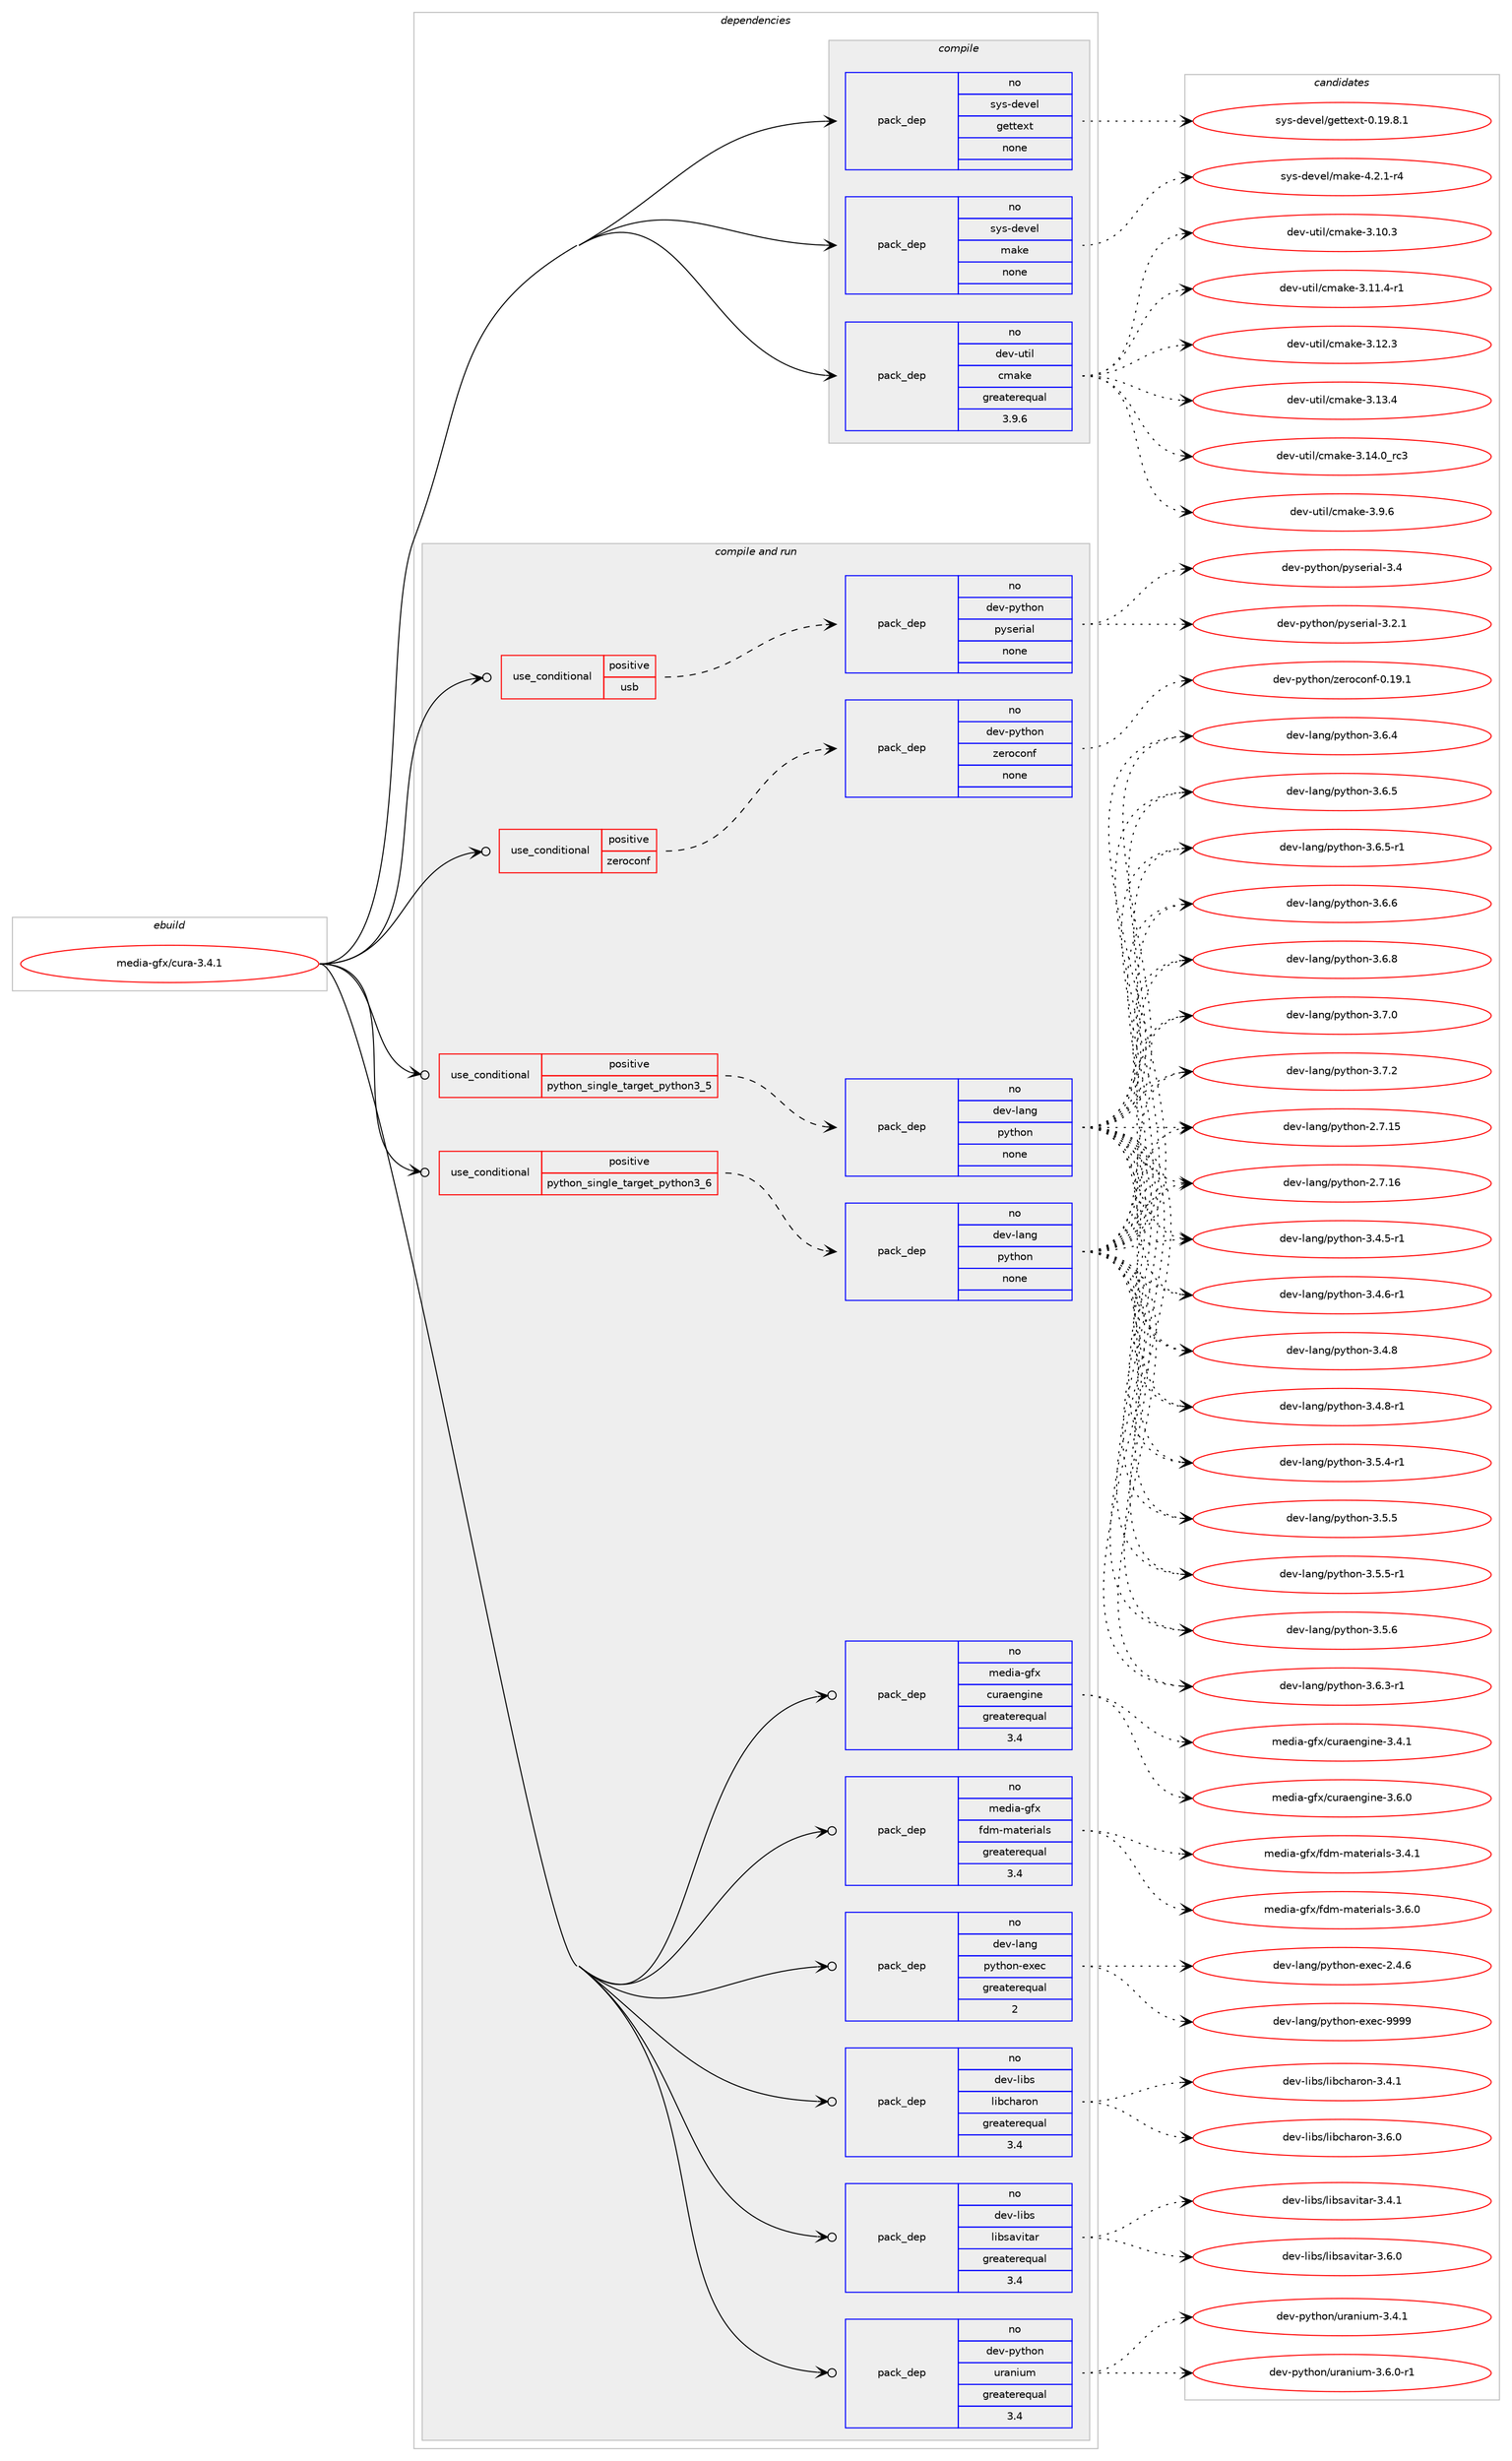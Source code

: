 digraph prolog {

# *************
# Graph options
# *************

newrank=true;
concentrate=true;
compound=true;
graph [rankdir=LR,fontname=Helvetica,fontsize=10,ranksep=1.5];#, ranksep=2.5, nodesep=0.2];
edge  [arrowhead=vee];
node  [fontname=Helvetica,fontsize=10];

# **********
# The ebuild
# **********

subgraph cluster_leftcol {
color=gray;
rank=same;
label=<<i>ebuild</i>>;
id [label="media-gfx/cura-3.4.1", color=red, width=4, href="../media-gfx/cura-3.4.1.svg"];
}

# ****************
# The dependencies
# ****************

subgraph cluster_midcol {
color=gray;
label=<<i>dependencies</i>>;
subgraph cluster_compile {
fillcolor="#eeeeee";
style=filled;
label=<<i>compile</i>>;
subgraph pack1144360 {
dependency1602009 [label=<<TABLE BORDER="0" CELLBORDER="1" CELLSPACING="0" CELLPADDING="4" WIDTH="220"><TR><TD ROWSPAN="6" CELLPADDING="30">pack_dep</TD></TR><TR><TD WIDTH="110">no</TD></TR><TR><TD>dev-util</TD></TR><TR><TD>cmake</TD></TR><TR><TD>greaterequal</TD></TR><TR><TD>3.9.6</TD></TR></TABLE>>, shape=none, color=blue];
}
id:e -> dependency1602009:w [weight=20,style="solid",arrowhead="vee"];
subgraph pack1144361 {
dependency1602010 [label=<<TABLE BORDER="0" CELLBORDER="1" CELLSPACING="0" CELLPADDING="4" WIDTH="220"><TR><TD ROWSPAN="6" CELLPADDING="30">pack_dep</TD></TR><TR><TD WIDTH="110">no</TD></TR><TR><TD>sys-devel</TD></TR><TR><TD>gettext</TD></TR><TR><TD>none</TD></TR><TR><TD></TD></TR></TABLE>>, shape=none, color=blue];
}
id:e -> dependency1602010:w [weight=20,style="solid",arrowhead="vee"];
subgraph pack1144362 {
dependency1602011 [label=<<TABLE BORDER="0" CELLBORDER="1" CELLSPACING="0" CELLPADDING="4" WIDTH="220"><TR><TD ROWSPAN="6" CELLPADDING="30">pack_dep</TD></TR><TR><TD WIDTH="110">no</TD></TR><TR><TD>sys-devel</TD></TR><TR><TD>make</TD></TR><TR><TD>none</TD></TR><TR><TD></TD></TR></TABLE>>, shape=none, color=blue];
}
id:e -> dependency1602011:w [weight=20,style="solid",arrowhead="vee"];
}
subgraph cluster_compileandrun {
fillcolor="#eeeeee";
style=filled;
label=<<i>compile and run</i>>;
subgraph cond432102 {
dependency1602012 [label=<<TABLE BORDER="0" CELLBORDER="1" CELLSPACING="0" CELLPADDING="4"><TR><TD ROWSPAN="3" CELLPADDING="10">use_conditional</TD></TR><TR><TD>positive</TD></TR><TR><TD>python_single_target_python3_5</TD></TR></TABLE>>, shape=none, color=red];
subgraph pack1144363 {
dependency1602013 [label=<<TABLE BORDER="0" CELLBORDER="1" CELLSPACING="0" CELLPADDING="4" WIDTH="220"><TR><TD ROWSPAN="6" CELLPADDING="30">pack_dep</TD></TR><TR><TD WIDTH="110">no</TD></TR><TR><TD>dev-lang</TD></TR><TR><TD>python</TD></TR><TR><TD>none</TD></TR><TR><TD></TD></TR></TABLE>>, shape=none, color=blue];
}
dependency1602012:e -> dependency1602013:w [weight=20,style="dashed",arrowhead="vee"];
}
id:e -> dependency1602012:w [weight=20,style="solid",arrowhead="odotvee"];
subgraph cond432103 {
dependency1602014 [label=<<TABLE BORDER="0" CELLBORDER="1" CELLSPACING="0" CELLPADDING="4"><TR><TD ROWSPAN="3" CELLPADDING="10">use_conditional</TD></TR><TR><TD>positive</TD></TR><TR><TD>python_single_target_python3_6</TD></TR></TABLE>>, shape=none, color=red];
subgraph pack1144364 {
dependency1602015 [label=<<TABLE BORDER="0" CELLBORDER="1" CELLSPACING="0" CELLPADDING="4" WIDTH="220"><TR><TD ROWSPAN="6" CELLPADDING="30">pack_dep</TD></TR><TR><TD WIDTH="110">no</TD></TR><TR><TD>dev-lang</TD></TR><TR><TD>python</TD></TR><TR><TD>none</TD></TR><TR><TD></TD></TR></TABLE>>, shape=none, color=blue];
}
dependency1602014:e -> dependency1602015:w [weight=20,style="dashed",arrowhead="vee"];
}
id:e -> dependency1602014:w [weight=20,style="solid",arrowhead="odotvee"];
subgraph cond432104 {
dependency1602016 [label=<<TABLE BORDER="0" CELLBORDER="1" CELLSPACING="0" CELLPADDING="4"><TR><TD ROWSPAN="3" CELLPADDING="10">use_conditional</TD></TR><TR><TD>positive</TD></TR><TR><TD>usb</TD></TR></TABLE>>, shape=none, color=red];
subgraph pack1144365 {
dependency1602017 [label=<<TABLE BORDER="0" CELLBORDER="1" CELLSPACING="0" CELLPADDING="4" WIDTH="220"><TR><TD ROWSPAN="6" CELLPADDING="30">pack_dep</TD></TR><TR><TD WIDTH="110">no</TD></TR><TR><TD>dev-python</TD></TR><TR><TD>pyserial</TD></TR><TR><TD>none</TD></TR><TR><TD></TD></TR></TABLE>>, shape=none, color=blue];
}
dependency1602016:e -> dependency1602017:w [weight=20,style="dashed",arrowhead="vee"];
}
id:e -> dependency1602016:w [weight=20,style="solid",arrowhead="odotvee"];
subgraph cond432105 {
dependency1602018 [label=<<TABLE BORDER="0" CELLBORDER="1" CELLSPACING="0" CELLPADDING="4"><TR><TD ROWSPAN="3" CELLPADDING="10">use_conditional</TD></TR><TR><TD>positive</TD></TR><TR><TD>zeroconf</TD></TR></TABLE>>, shape=none, color=red];
subgraph pack1144366 {
dependency1602019 [label=<<TABLE BORDER="0" CELLBORDER="1" CELLSPACING="0" CELLPADDING="4" WIDTH="220"><TR><TD ROWSPAN="6" CELLPADDING="30">pack_dep</TD></TR><TR><TD WIDTH="110">no</TD></TR><TR><TD>dev-python</TD></TR><TR><TD>zeroconf</TD></TR><TR><TD>none</TD></TR><TR><TD></TD></TR></TABLE>>, shape=none, color=blue];
}
dependency1602018:e -> dependency1602019:w [weight=20,style="dashed",arrowhead="vee"];
}
id:e -> dependency1602018:w [weight=20,style="solid",arrowhead="odotvee"];
subgraph pack1144367 {
dependency1602020 [label=<<TABLE BORDER="0" CELLBORDER="1" CELLSPACING="0" CELLPADDING="4" WIDTH="220"><TR><TD ROWSPAN="6" CELLPADDING="30">pack_dep</TD></TR><TR><TD WIDTH="110">no</TD></TR><TR><TD>dev-lang</TD></TR><TR><TD>python-exec</TD></TR><TR><TD>greaterequal</TD></TR><TR><TD>2</TD></TR></TABLE>>, shape=none, color=blue];
}
id:e -> dependency1602020:w [weight=20,style="solid",arrowhead="odotvee"];
subgraph pack1144368 {
dependency1602021 [label=<<TABLE BORDER="0" CELLBORDER="1" CELLSPACING="0" CELLPADDING="4" WIDTH="220"><TR><TD ROWSPAN="6" CELLPADDING="30">pack_dep</TD></TR><TR><TD WIDTH="110">no</TD></TR><TR><TD>dev-libs</TD></TR><TR><TD>libcharon</TD></TR><TR><TD>greaterequal</TD></TR><TR><TD>3.4</TD></TR></TABLE>>, shape=none, color=blue];
}
id:e -> dependency1602021:w [weight=20,style="solid",arrowhead="odotvee"];
subgraph pack1144369 {
dependency1602022 [label=<<TABLE BORDER="0" CELLBORDER="1" CELLSPACING="0" CELLPADDING="4" WIDTH="220"><TR><TD ROWSPAN="6" CELLPADDING="30">pack_dep</TD></TR><TR><TD WIDTH="110">no</TD></TR><TR><TD>dev-libs</TD></TR><TR><TD>libsavitar</TD></TR><TR><TD>greaterequal</TD></TR><TR><TD>3.4</TD></TR></TABLE>>, shape=none, color=blue];
}
id:e -> dependency1602022:w [weight=20,style="solid",arrowhead="odotvee"];
subgraph pack1144370 {
dependency1602023 [label=<<TABLE BORDER="0" CELLBORDER="1" CELLSPACING="0" CELLPADDING="4" WIDTH="220"><TR><TD ROWSPAN="6" CELLPADDING="30">pack_dep</TD></TR><TR><TD WIDTH="110">no</TD></TR><TR><TD>dev-python</TD></TR><TR><TD>uranium</TD></TR><TR><TD>greaterequal</TD></TR><TR><TD>3.4</TD></TR></TABLE>>, shape=none, color=blue];
}
id:e -> dependency1602023:w [weight=20,style="solid",arrowhead="odotvee"];
subgraph pack1144371 {
dependency1602024 [label=<<TABLE BORDER="0" CELLBORDER="1" CELLSPACING="0" CELLPADDING="4" WIDTH="220"><TR><TD ROWSPAN="6" CELLPADDING="30">pack_dep</TD></TR><TR><TD WIDTH="110">no</TD></TR><TR><TD>media-gfx</TD></TR><TR><TD>curaengine</TD></TR><TR><TD>greaterequal</TD></TR><TR><TD>3.4</TD></TR></TABLE>>, shape=none, color=blue];
}
id:e -> dependency1602024:w [weight=20,style="solid",arrowhead="odotvee"];
subgraph pack1144372 {
dependency1602025 [label=<<TABLE BORDER="0" CELLBORDER="1" CELLSPACING="0" CELLPADDING="4" WIDTH="220"><TR><TD ROWSPAN="6" CELLPADDING="30">pack_dep</TD></TR><TR><TD WIDTH="110">no</TD></TR><TR><TD>media-gfx</TD></TR><TR><TD>fdm-materials</TD></TR><TR><TD>greaterequal</TD></TR><TR><TD>3.4</TD></TR></TABLE>>, shape=none, color=blue];
}
id:e -> dependency1602025:w [weight=20,style="solid",arrowhead="odotvee"];
}
subgraph cluster_run {
fillcolor="#eeeeee";
style=filled;
label=<<i>run</i>>;
}
}

# **************
# The candidates
# **************

subgraph cluster_choices {
rank=same;
color=gray;
label=<<i>candidates</i>>;

subgraph choice1144360 {
color=black;
nodesep=1;
choice1001011184511711610510847991099710710145514649484651 [label="dev-util/cmake-3.10.3", color=red, width=4,href="../dev-util/cmake-3.10.3.svg"];
choice10010111845117116105108479910997107101455146494946524511449 [label="dev-util/cmake-3.11.4-r1", color=red, width=4,href="../dev-util/cmake-3.11.4-r1.svg"];
choice1001011184511711610510847991099710710145514649504651 [label="dev-util/cmake-3.12.3", color=red, width=4,href="../dev-util/cmake-3.12.3.svg"];
choice1001011184511711610510847991099710710145514649514652 [label="dev-util/cmake-3.13.4", color=red, width=4,href="../dev-util/cmake-3.13.4.svg"];
choice1001011184511711610510847991099710710145514649524648951149951 [label="dev-util/cmake-3.14.0_rc3", color=red, width=4,href="../dev-util/cmake-3.14.0_rc3.svg"];
choice10010111845117116105108479910997107101455146574654 [label="dev-util/cmake-3.9.6", color=red, width=4,href="../dev-util/cmake-3.9.6.svg"];
dependency1602009:e -> choice1001011184511711610510847991099710710145514649484651:w [style=dotted,weight="100"];
dependency1602009:e -> choice10010111845117116105108479910997107101455146494946524511449:w [style=dotted,weight="100"];
dependency1602009:e -> choice1001011184511711610510847991099710710145514649504651:w [style=dotted,weight="100"];
dependency1602009:e -> choice1001011184511711610510847991099710710145514649514652:w [style=dotted,weight="100"];
dependency1602009:e -> choice1001011184511711610510847991099710710145514649524648951149951:w [style=dotted,weight="100"];
dependency1602009:e -> choice10010111845117116105108479910997107101455146574654:w [style=dotted,weight="100"];
}
subgraph choice1144361 {
color=black;
nodesep=1;
choice1151211154510010111810110847103101116116101120116454846495746564649 [label="sys-devel/gettext-0.19.8.1", color=red, width=4,href="../sys-devel/gettext-0.19.8.1.svg"];
dependency1602010:e -> choice1151211154510010111810110847103101116116101120116454846495746564649:w [style=dotted,weight="100"];
}
subgraph choice1144362 {
color=black;
nodesep=1;
choice1151211154510010111810110847109971071014552465046494511452 [label="sys-devel/make-4.2.1-r4", color=red, width=4,href="../sys-devel/make-4.2.1-r4.svg"];
dependency1602011:e -> choice1151211154510010111810110847109971071014552465046494511452:w [style=dotted,weight="100"];
}
subgraph choice1144363 {
color=black;
nodesep=1;
choice10010111845108971101034711212111610411111045504655464953 [label="dev-lang/python-2.7.15", color=red, width=4,href="../dev-lang/python-2.7.15.svg"];
choice10010111845108971101034711212111610411111045504655464954 [label="dev-lang/python-2.7.16", color=red, width=4,href="../dev-lang/python-2.7.16.svg"];
choice1001011184510897110103471121211161041111104551465246534511449 [label="dev-lang/python-3.4.5-r1", color=red, width=4,href="../dev-lang/python-3.4.5-r1.svg"];
choice1001011184510897110103471121211161041111104551465246544511449 [label="dev-lang/python-3.4.6-r1", color=red, width=4,href="../dev-lang/python-3.4.6-r1.svg"];
choice100101118451089711010347112121116104111110455146524656 [label="dev-lang/python-3.4.8", color=red, width=4,href="../dev-lang/python-3.4.8.svg"];
choice1001011184510897110103471121211161041111104551465246564511449 [label="dev-lang/python-3.4.8-r1", color=red, width=4,href="../dev-lang/python-3.4.8-r1.svg"];
choice1001011184510897110103471121211161041111104551465346524511449 [label="dev-lang/python-3.5.4-r1", color=red, width=4,href="../dev-lang/python-3.5.4-r1.svg"];
choice100101118451089711010347112121116104111110455146534653 [label="dev-lang/python-3.5.5", color=red, width=4,href="../dev-lang/python-3.5.5.svg"];
choice1001011184510897110103471121211161041111104551465346534511449 [label="dev-lang/python-3.5.5-r1", color=red, width=4,href="../dev-lang/python-3.5.5-r1.svg"];
choice100101118451089711010347112121116104111110455146534654 [label="dev-lang/python-3.5.6", color=red, width=4,href="../dev-lang/python-3.5.6.svg"];
choice1001011184510897110103471121211161041111104551465446514511449 [label="dev-lang/python-3.6.3-r1", color=red, width=4,href="../dev-lang/python-3.6.3-r1.svg"];
choice100101118451089711010347112121116104111110455146544652 [label="dev-lang/python-3.6.4", color=red, width=4,href="../dev-lang/python-3.6.4.svg"];
choice100101118451089711010347112121116104111110455146544653 [label="dev-lang/python-3.6.5", color=red, width=4,href="../dev-lang/python-3.6.5.svg"];
choice1001011184510897110103471121211161041111104551465446534511449 [label="dev-lang/python-3.6.5-r1", color=red, width=4,href="../dev-lang/python-3.6.5-r1.svg"];
choice100101118451089711010347112121116104111110455146544654 [label="dev-lang/python-3.6.6", color=red, width=4,href="../dev-lang/python-3.6.6.svg"];
choice100101118451089711010347112121116104111110455146544656 [label="dev-lang/python-3.6.8", color=red, width=4,href="../dev-lang/python-3.6.8.svg"];
choice100101118451089711010347112121116104111110455146554648 [label="dev-lang/python-3.7.0", color=red, width=4,href="../dev-lang/python-3.7.0.svg"];
choice100101118451089711010347112121116104111110455146554650 [label="dev-lang/python-3.7.2", color=red, width=4,href="../dev-lang/python-3.7.2.svg"];
dependency1602013:e -> choice10010111845108971101034711212111610411111045504655464953:w [style=dotted,weight="100"];
dependency1602013:e -> choice10010111845108971101034711212111610411111045504655464954:w [style=dotted,weight="100"];
dependency1602013:e -> choice1001011184510897110103471121211161041111104551465246534511449:w [style=dotted,weight="100"];
dependency1602013:e -> choice1001011184510897110103471121211161041111104551465246544511449:w [style=dotted,weight="100"];
dependency1602013:e -> choice100101118451089711010347112121116104111110455146524656:w [style=dotted,weight="100"];
dependency1602013:e -> choice1001011184510897110103471121211161041111104551465246564511449:w [style=dotted,weight="100"];
dependency1602013:e -> choice1001011184510897110103471121211161041111104551465346524511449:w [style=dotted,weight="100"];
dependency1602013:e -> choice100101118451089711010347112121116104111110455146534653:w [style=dotted,weight="100"];
dependency1602013:e -> choice1001011184510897110103471121211161041111104551465346534511449:w [style=dotted,weight="100"];
dependency1602013:e -> choice100101118451089711010347112121116104111110455146534654:w [style=dotted,weight="100"];
dependency1602013:e -> choice1001011184510897110103471121211161041111104551465446514511449:w [style=dotted,weight="100"];
dependency1602013:e -> choice100101118451089711010347112121116104111110455146544652:w [style=dotted,weight="100"];
dependency1602013:e -> choice100101118451089711010347112121116104111110455146544653:w [style=dotted,weight="100"];
dependency1602013:e -> choice1001011184510897110103471121211161041111104551465446534511449:w [style=dotted,weight="100"];
dependency1602013:e -> choice100101118451089711010347112121116104111110455146544654:w [style=dotted,weight="100"];
dependency1602013:e -> choice100101118451089711010347112121116104111110455146544656:w [style=dotted,weight="100"];
dependency1602013:e -> choice100101118451089711010347112121116104111110455146554648:w [style=dotted,weight="100"];
dependency1602013:e -> choice100101118451089711010347112121116104111110455146554650:w [style=dotted,weight="100"];
}
subgraph choice1144364 {
color=black;
nodesep=1;
choice10010111845108971101034711212111610411111045504655464953 [label="dev-lang/python-2.7.15", color=red, width=4,href="../dev-lang/python-2.7.15.svg"];
choice10010111845108971101034711212111610411111045504655464954 [label="dev-lang/python-2.7.16", color=red, width=4,href="../dev-lang/python-2.7.16.svg"];
choice1001011184510897110103471121211161041111104551465246534511449 [label="dev-lang/python-3.4.5-r1", color=red, width=4,href="../dev-lang/python-3.4.5-r1.svg"];
choice1001011184510897110103471121211161041111104551465246544511449 [label="dev-lang/python-3.4.6-r1", color=red, width=4,href="../dev-lang/python-3.4.6-r1.svg"];
choice100101118451089711010347112121116104111110455146524656 [label="dev-lang/python-3.4.8", color=red, width=4,href="../dev-lang/python-3.4.8.svg"];
choice1001011184510897110103471121211161041111104551465246564511449 [label="dev-lang/python-3.4.8-r1", color=red, width=4,href="../dev-lang/python-3.4.8-r1.svg"];
choice1001011184510897110103471121211161041111104551465346524511449 [label="dev-lang/python-3.5.4-r1", color=red, width=4,href="../dev-lang/python-3.5.4-r1.svg"];
choice100101118451089711010347112121116104111110455146534653 [label="dev-lang/python-3.5.5", color=red, width=4,href="../dev-lang/python-3.5.5.svg"];
choice1001011184510897110103471121211161041111104551465346534511449 [label="dev-lang/python-3.5.5-r1", color=red, width=4,href="../dev-lang/python-3.5.5-r1.svg"];
choice100101118451089711010347112121116104111110455146534654 [label="dev-lang/python-3.5.6", color=red, width=4,href="../dev-lang/python-3.5.6.svg"];
choice1001011184510897110103471121211161041111104551465446514511449 [label="dev-lang/python-3.6.3-r1", color=red, width=4,href="../dev-lang/python-3.6.3-r1.svg"];
choice100101118451089711010347112121116104111110455146544652 [label="dev-lang/python-3.6.4", color=red, width=4,href="../dev-lang/python-3.6.4.svg"];
choice100101118451089711010347112121116104111110455146544653 [label="dev-lang/python-3.6.5", color=red, width=4,href="../dev-lang/python-3.6.5.svg"];
choice1001011184510897110103471121211161041111104551465446534511449 [label="dev-lang/python-3.6.5-r1", color=red, width=4,href="../dev-lang/python-3.6.5-r1.svg"];
choice100101118451089711010347112121116104111110455146544654 [label="dev-lang/python-3.6.6", color=red, width=4,href="../dev-lang/python-3.6.6.svg"];
choice100101118451089711010347112121116104111110455146544656 [label="dev-lang/python-3.6.8", color=red, width=4,href="../dev-lang/python-3.6.8.svg"];
choice100101118451089711010347112121116104111110455146554648 [label="dev-lang/python-3.7.0", color=red, width=4,href="../dev-lang/python-3.7.0.svg"];
choice100101118451089711010347112121116104111110455146554650 [label="dev-lang/python-3.7.2", color=red, width=4,href="../dev-lang/python-3.7.2.svg"];
dependency1602015:e -> choice10010111845108971101034711212111610411111045504655464953:w [style=dotted,weight="100"];
dependency1602015:e -> choice10010111845108971101034711212111610411111045504655464954:w [style=dotted,weight="100"];
dependency1602015:e -> choice1001011184510897110103471121211161041111104551465246534511449:w [style=dotted,weight="100"];
dependency1602015:e -> choice1001011184510897110103471121211161041111104551465246544511449:w [style=dotted,weight="100"];
dependency1602015:e -> choice100101118451089711010347112121116104111110455146524656:w [style=dotted,weight="100"];
dependency1602015:e -> choice1001011184510897110103471121211161041111104551465246564511449:w [style=dotted,weight="100"];
dependency1602015:e -> choice1001011184510897110103471121211161041111104551465346524511449:w [style=dotted,weight="100"];
dependency1602015:e -> choice100101118451089711010347112121116104111110455146534653:w [style=dotted,weight="100"];
dependency1602015:e -> choice1001011184510897110103471121211161041111104551465346534511449:w [style=dotted,weight="100"];
dependency1602015:e -> choice100101118451089711010347112121116104111110455146534654:w [style=dotted,weight="100"];
dependency1602015:e -> choice1001011184510897110103471121211161041111104551465446514511449:w [style=dotted,weight="100"];
dependency1602015:e -> choice100101118451089711010347112121116104111110455146544652:w [style=dotted,weight="100"];
dependency1602015:e -> choice100101118451089711010347112121116104111110455146544653:w [style=dotted,weight="100"];
dependency1602015:e -> choice1001011184510897110103471121211161041111104551465446534511449:w [style=dotted,weight="100"];
dependency1602015:e -> choice100101118451089711010347112121116104111110455146544654:w [style=dotted,weight="100"];
dependency1602015:e -> choice100101118451089711010347112121116104111110455146544656:w [style=dotted,weight="100"];
dependency1602015:e -> choice100101118451089711010347112121116104111110455146554648:w [style=dotted,weight="100"];
dependency1602015:e -> choice100101118451089711010347112121116104111110455146554650:w [style=dotted,weight="100"];
}
subgraph choice1144365 {
color=black;
nodesep=1;
choice100101118451121211161041111104711212111510111410597108455146504649 [label="dev-python/pyserial-3.2.1", color=red, width=4,href="../dev-python/pyserial-3.2.1.svg"];
choice10010111845112121116104111110471121211151011141059710845514652 [label="dev-python/pyserial-3.4", color=red, width=4,href="../dev-python/pyserial-3.4.svg"];
dependency1602017:e -> choice100101118451121211161041111104711212111510111410597108455146504649:w [style=dotted,weight="100"];
dependency1602017:e -> choice10010111845112121116104111110471121211151011141059710845514652:w [style=dotted,weight="100"];
}
subgraph choice1144366 {
color=black;
nodesep=1;
choice10010111845112121116104111110471221011141119911111010245484649574649 [label="dev-python/zeroconf-0.19.1", color=red, width=4,href="../dev-python/zeroconf-0.19.1.svg"];
dependency1602019:e -> choice10010111845112121116104111110471221011141119911111010245484649574649:w [style=dotted,weight="100"];
}
subgraph choice1144367 {
color=black;
nodesep=1;
choice1001011184510897110103471121211161041111104510112010199455046524654 [label="dev-lang/python-exec-2.4.6", color=red, width=4,href="../dev-lang/python-exec-2.4.6.svg"];
choice10010111845108971101034711212111610411111045101120101994557575757 [label="dev-lang/python-exec-9999", color=red, width=4,href="../dev-lang/python-exec-9999.svg"];
dependency1602020:e -> choice1001011184510897110103471121211161041111104510112010199455046524654:w [style=dotted,weight="100"];
dependency1602020:e -> choice10010111845108971101034711212111610411111045101120101994557575757:w [style=dotted,weight="100"];
}
subgraph choice1144368 {
color=black;
nodesep=1;
choice100101118451081059811547108105989910497114111110455146524649 [label="dev-libs/libcharon-3.4.1", color=red, width=4,href="../dev-libs/libcharon-3.4.1.svg"];
choice100101118451081059811547108105989910497114111110455146544648 [label="dev-libs/libcharon-3.6.0", color=red, width=4,href="../dev-libs/libcharon-3.6.0.svg"];
dependency1602021:e -> choice100101118451081059811547108105989910497114111110455146524649:w [style=dotted,weight="100"];
dependency1602021:e -> choice100101118451081059811547108105989910497114111110455146544648:w [style=dotted,weight="100"];
}
subgraph choice1144369 {
color=black;
nodesep=1;
choice100101118451081059811547108105981159711810511697114455146524649 [label="dev-libs/libsavitar-3.4.1", color=red, width=4,href="../dev-libs/libsavitar-3.4.1.svg"];
choice100101118451081059811547108105981159711810511697114455146544648 [label="dev-libs/libsavitar-3.6.0", color=red, width=4,href="../dev-libs/libsavitar-3.6.0.svg"];
dependency1602022:e -> choice100101118451081059811547108105981159711810511697114455146524649:w [style=dotted,weight="100"];
dependency1602022:e -> choice100101118451081059811547108105981159711810511697114455146544648:w [style=dotted,weight="100"];
}
subgraph choice1144370 {
color=black;
nodesep=1;
choice100101118451121211161041111104711711497110105117109455146524649 [label="dev-python/uranium-3.4.1", color=red, width=4,href="../dev-python/uranium-3.4.1.svg"];
choice1001011184511212111610411111047117114971101051171094551465446484511449 [label="dev-python/uranium-3.6.0-r1", color=red, width=4,href="../dev-python/uranium-3.6.0-r1.svg"];
dependency1602023:e -> choice100101118451121211161041111104711711497110105117109455146524649:w [style=dotted,weight="100"];
dependency1602023:e -> choice1001011184511212111610411111047117114971101051171094551465446484511449:w [style=dotted,weight="100"];
}
subgraph choice1144371 {
color=black;
nodesep=1;
choice1091011001059745103102120479911711497101110103105110101455146524649 [label="media-gfx/curaengine-3.4.1", color=red, width=4,href="../media-gfx/curaengine-3.4.1.svg"];
choice1091011001059745103102120479911711497101110103105110101455146544648 [label="media-gfx/curaengine-3.6.0", color=red, width=4,href="../media-gfx/curaengine-3.6.0.svg"];
dependency1602024:e -> choice1091011001059745103102120479911711497101110103105110101455146524649:w [style=dotted,weight="100"];
dependency1602024:e -> choice1091011001059745103102120479911711497101110103105110101455146544648:w [style=dotted,weight="100"];
}
subgraph choice1144372 {
color=black;
nodesep=1;
choice109101100105974510310212047102100109451099711610111410597108115455146524649 [label="media-gfx/fdm-materials-3.4.1", color=red, width=4,href="../media-gfx/fdm-materials-3.4.1.svg"];
choice109101100105974510310212047102100109451099711610111410597108115455146544648 [label="media-gfx/fdm-materials-3.6.0", color=red, width=4,href="../media-gfx/fdm-materials-3.6.0.svg"];
dependency1602025:e -> choice109101100105974510310212047102100109451099711610111410597108115455146524649:w [style=dotted,weight="100"];
dependency1602025:e -> choice109101100105974510310212047102100109451099711610111410597108115455146544648:w [style=dotted,weight="100"];
}
}

}
